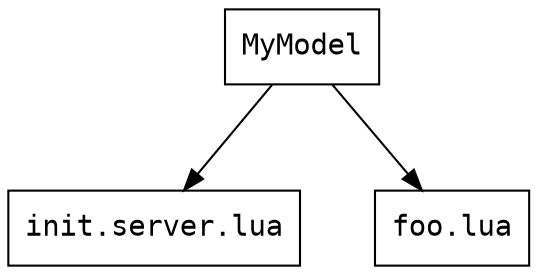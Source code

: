 digraph "Example: Sync Files" {
	graph [
		ranksep = "0.7",
		nodesep = "0.5",
	];
	node [
		fontname = "monospace",
		shape = "record",
	];

	my_model [label = "MyModel"]
	init_server [label = "init.server.lua"]
	foo [label = "foo.lua"]

	my_model -> init_server
	my_model -> foo
}